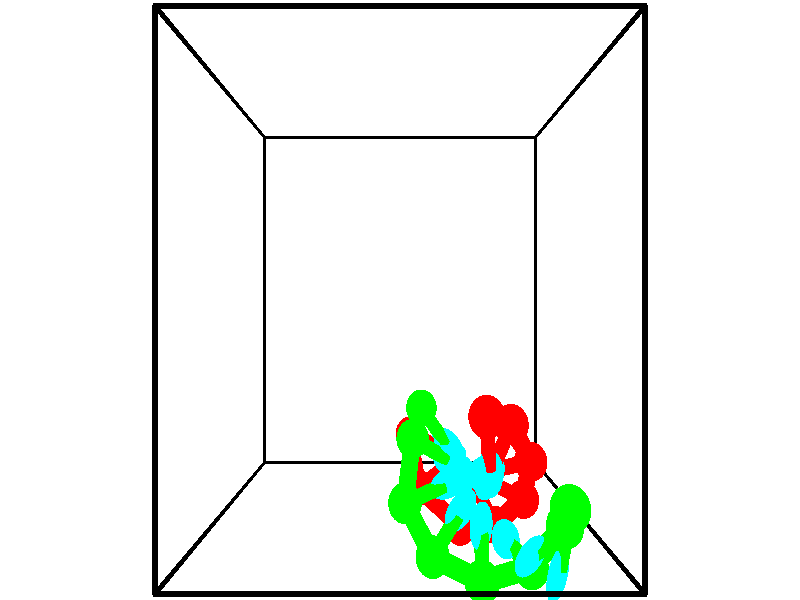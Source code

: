 // switches for output
#declare DRAW_BASES = 1; // possible values are 0, 1; only relevant for DNA ribbons
#declare DRAW_BASES_TYPE = 3; // possible values are 1, 2, 3; only relevant for DNA ribbons
#declare DRAW_FOG = 0; // set to 1 to enable fog

#include "colors.inc"

#include "transforms.inc"
background { rgb <1, 1, 1>}

#default {
   normal{
       ripples 0.25
       frequency 0.20
       turbulence 0.2
       lambda 5
   }
	finish {
		phong 0.1
		phong_size 40.
	}
}

// original window dimensions: 1024x640


// camera settings

camera {
	sky <-0, 1, 0>
	up <-0, 1, 0>
	right 1.6 * <1, 0, 0>
	location <2.5, 2.5, 11.1562>
	look_at <2.5, 2.5, 2.5>
	direction <0, 0, -8.6562>
	angle 67.0682
}


# declare cpy_camera_pos = <2.5, 2.5, 11.1562>;
# if (DRAW_FOG = 1)
fog {
	fog_type 2
	up vnormalize(cpy_camera_pos)
	color rgbt<1,1,1,0.3>
	distance 1e-5
	fog_alt 3e-3
	fog_offset 4
}
# end


// LIGHTS

# declare lum = 6;
global_settings {
	ambient_light rgb lum * <0.05, 0.05, 0.05>
	max_trace_level 15
}# declare cpy_direct_light_amount = 0.25;
light_source
{	1000 * <-1, -1, 1>,
	rgb lum * cpy_direct_light_amount
	parallel
}

light_source
{	1000 * <1, 1, -1>,
	rgb lum * cpy_direct_light_amount
	parallel
}

// strand 0

// nucleotide -1

// particle -1
sphere {
	<2.674287, 0.536847, 0.537415> 0.250000
	pigment { color rgbt <1,0,0,0> }
	no_shadow
}
cylinder {
	<2.993721, 0.393463, 0.344017>,  <3.185382, 0.307433, 0.227978>, 0.100000
	pigment { color rgbt <1,0,0,0> }
	no_shadow
}
cylinder {
	<2.993721, 0.393463, 0.344017>,  <2.674287, 0.536847, 0.537415>, 0.100000
	pigment { color rgbt <1,0,0,0> }
	no_shadow
}

// particle -1
sphere {
	<2.993721, 0.393463, 0.344017> 0.100000
	pigment { color rgbt <1,0,0,0> }
	no_shadow
}
sphere {
	0, 1
	scale<0.080000,0.200000,0.300000>
	matrix <0.417170, -0.249399, 0.873939,
		-0.433855, -0.899615, -0.049628,
		0.798586, -0.358459, -0.483495,
		3.233297, 0.285926, 0.198968>
	pigment { color rgbt <0,1,1,0> }
	no_shadow
}
cylinder {
	<2.825780, -0.193416, 0.746090>,  <2.674287, 0.536847, 0.537415>, 0.130000
	pigment { color rgbt <1,0,0,0> }
	no_shadow
}

// nucleotide -1

// particle -1
sphere {
	<2.825780, -0.193416, 0.746090> 0.250000
	pigment { color rgbt <1,0,0,0> }
	no_shadow
}
cylinder {
	<3.157845, 0.000969, 0.636784>,  <3.357083, 0.117600, 0.571200>, 0.100000
	pigment { color rgbt <1,0,0,0> }
	no_shadow
}
cylinder {
	<3.157845, 0.000969, 0.636784>,  <2.825780, -0.193416, 0.746090>, 0.100000
	pigment { color rgbt <1,0,0,0> }
	no_shadow
}

// particle -1
sphere {
	<3.157845, 0.000969, 0.636784> 0.100000
	pigment { color rgbt <1,0,0,0> }
	no_shadow
}
sphere {
	0, 1
	scale<0.080000,0.200000,0.300000>
	matrix <0.383241, -0.141423, 0.912757,
		0.404920, -0.862461, -0.303645,
		0.830160, 0.485963, -0.273265,
		3.406893, 0.146758, 0.554804>
	pigment { color rgbt <0,1,1,0> }
	no_shadow
}
cylinder {
	<3.515808, -0.707898, 0.929586>,  <2.825780, -0.193416, 0.746090>, 0.130000
	pigment { color rgbt <1,0,0,0> }
	no_shadow
}

// nucleotide -1

// particle -1
sphere {
	<3.515808, -0.707898, 0.929586> 0.250000
	pigment { color rgbt <1,0,0,0> }
	no_shadow
}
cylinder {
	<3.544991, -0.309715, 0.905109>,  <3.562500, -0.070806, 0.890423>, 0.100000
	pigment { color rgbt <1,0,0,0> }
	no_shadow
}
cylinder {
	<3.544991, -0.309715, 0.905109>,  <3.515808, -0.707898, 0.929586>, 0.100000
	pigment { color rgbt <1,0,0,0> }
	no_shadow
}

// particle -1
sphere {
	<3.544991, -0.309715, 0.905109> 0.100000
	pigment { color rgbt <1,0,0,0> }
	no_shadow
}
sphere {
	0, 1
	scale<0.080000,0.200000,0.300000>
	matrix <0.357449, 0.031181, 0.933412,
		0.931079, -0.089970, -0.353550,
		0.072955, 0.995456, -0.061192,
		3.566877, -0.011078, 0.886752>
	pigment { color rgbt <0,1,1,0> }
	no_shadow
}
cylinder {
	<4.052706, -0.556895, 1.308554>,  <3.515808, -0.707898, 0.929586>, 0.130000
	pigment { color rgbt <1,0,0,0> }
	no_shadow
}

// nucleotide -1

// particle -1
sphere {
	<4.052706, -0.556895, 1.308554> 0.250000
	pigment { color rgbt <1,0,0,0> }
	no_shadow
}
cylinder {
	<3.839970, -0.218933, 1.285646>,  <3.712327, -0.016156, 1.271902>, 0.100000
	pigment { color rgbt <1,0,0,0> }
	no_shadow
}
cylinder {
	<3.839970, -0.218933, 1.285646>,  <4.052706, -0.556895, 1.308554>, 0.100000
	pigment { color rgbt <1,0,0,0> }
	no_shadow
}

// particle -1
sphere {
	<3.839970, -0.218933, 1.285646> 0.100000
	pigment { color rgbt <1,0,0,0> }
	no_shadow
}
sphere {
	0, 1
	scale<0.080000,0.200000,0.300000>
	matrix <0.116656, 0.140078, 0.983245,
		0.838770, 0.516250, -0.173062,
		-0.531842, 0.844905, -0.057269,
		3.680417, 0.034538, 1.268466>
	pigment { color rgbt <0,1,1,0> }
	no_shadow
}
cylinder {
	<4.453777, -0.139905, 1.559791>,  <4.052706, -0.556895, 1.308554>, 0.130000
	pigment { color rgbt <1,0,0,0> }
	no_shadow
}

// nucleotide -1

// particle -1
sphere {
	<4.453777, -0.139905, 1.559791> 0.250000
	pigment { color rgbt <1,0,0,0> }
	no_shadow
}
cylinder {
	<4.091915, 0.026039, 1.598759>,  <3.874798, 0.125606, 1.622139>, 0.100000
	pigment { color rgbt <1,0,0,0> }
	no_shadow
}
cylinder {
	<4.091915, 0.026039, 1.598759>,  <4.453777, -0.139905, 1.559791>, 0.100000
	pigment { color rgbt <1,0,0,0> }
	no_shadow
}

// particle -1
sphere {
	<4.091915, 0.026039, 1.598759> 0.100000
	pigment { color rgbt <1,0,0,0> }
	no_shadow
}
sphere {
	0, 1
	scale<0.080000,0.200000,0.300000>
	matrix <0.185553, 0.177681, 0.966437,
		0.383627, 0.892368, -0.237719,
		-0.904655, 0.414861, 0.097418,
		3.820519, 0.150497, 1.627984>
	pigment { color rgbt <0,1,1,0> }
	no_shadow
}
cylinder {
	<4.501455, 0.435816, 1.904839>,  <4.453777, -0.139905, 1.559791>, 0.130000
	pigment { color rgbt <1,0,0,0> }
	no_shadow
}

// nucleotide -1

// particle -1
sphere {
	<4.501455, 0.435816, 1.904839> 0.250000
	pigment { color rgbt <1,0,0,0> }
	no_shadow
}
cylinder {
	<4.109375, 0.376816, 1.957678>,  <3.874127, 0.341416, 1.989381>, 0.100000
	pigment { color rgbt <1,0,0,0> }
	no_shadow
}
cylinder {
	<4.109375, 0.376816, 1.957678>,  <4.501455, 0.435816, 1.904839>, 0.100000
	pigment { color rgbt <1,0,0,0> }
	no_shadow
}

// particle -1
sphere {
	<4.109375, 0.376816, 1.957678> 0.100000
	pigment { color rgbt <1,0,0,0> }
	no_shadow
}
sphere {
	0, 1
	scale<0.080000,0.200000,0.300000>
	matrix <0.106114, 0.171935, 0.979376,
		-0.167170, 0.974003, -0.152879,
		-0.980201, -0.147500, 0.132098,
		3.815315, 0.332566, 1.997307>
	pigment { color rgbt <0,1,1,0> }
	no_shadow
}
cylinder {
	<4.126334, 0.982347, 2.335239>,  <4.501455, 0.435816, 1.904839>, 0.130000
	pigment { color rgbt <1,0,0,0> }
	no_shadow
}

// nucleotide -1

// particle -1
sphere {
	<4.126334, 0.982347, 2.335239> 0.250000
	pigment { color rgbt <1,0,0,0> }
	no_shadow
}
cylinder {
	<3.939034, 0.631218, 2.375576>,  <3.826653, 0.420541, 2.399778>, 0.100000
	pigment { color rgbt <1,0,0,0> }
	no_shadow
}
cylinder {
	<3.939034, 0.631218, 2.375576>,  <4.126334, 0.982347, 2.335239>, 0.100000
	pigment { color rgbt <1,0,0,0> }
	no_shadow
}

// particle -1
sphere {
	<3.939034, 0.631218, 2.375576> 0.100000
	pigment { color rgbt <1,0,0,0> }
	no_shadow
}
sphere {
	0, 1
	scale<0.080000,0.200000,0.300000>
	matrix <0.135260, 0.041570, 0.989938,
		-0.873182, 0.477178, 0.099269,
		-0.468250, -0.877823, 0.100841,
		3.798558, 0.367871, 2.405828>
	pigment { color rgbt <0,1,1,0> }
	no_shadow
}
cylinder {
	<3.682086, 1.172713, 2.935301>,  <4.126334, 0.982347, 2.335239>, 0.130000
	pigment { color rgbt <1,0,0,0> }
	no_shadow
}

// nucleotide -1

// particle -1
sphere {
	<3.682086, 1.172713, 2.935301> 0.250000
	pigment { color rgbt <1,0,0,0> }
	no_shadow
}
cylinder {
	<3.715984, 0.782227, 2.855482>,  <3.736323, 0.547934, 2.807591>, 0.100000
	pigment { color rgbt <1,0,0,0> }
	no_shadow
}
cylinder {
	<3.715984, 0.782227, 2.855482>,  <3.682086, 1.172713, 2.935301>, 0.100000
	pigment { color rgbt <1,0,0,0> }
	no_shadow
}

// particle -1
sphere {
	<3.715984, 0.782227, 2.855482> 0.100000
	pigment { color rgbt <1,0,0,0> }
	no_shadow
}
sphere {
	0, 1
	scale<0.080000,0.200000,0.300000>
	matrix <0.218319, -0.177208, 0.959653,
		-0.972191, -0.124891, 0.198109,
		0.084745, -0.976217, -0.199546,
		3.741408, 0.489361, 2.795618>
	pigment { color rgbt <0,1,1,0> }
	no_shadow
}
// strand 1

// nucleotide -1

// particle -1
sphere {
	<4.621159, 0.331390, 3.639971> 0.250000
	pigment { color rgbt <0,1,0,0> }
	no_shadow
}
cylinder {
	<4.533630, -0.058899, 3.636343>,  <4.481113, -0.293072, 3.634166>, 0.100000
	pigment { color rgbt <0,1,0,0> }
	no_shadow
}
cylinder {
	<4.533630, -0.058899, 3.636343>,  <4.621159, 0.331390, 3.639971>, 0.100000
	pigment { color rgbt <0,1,0,0> }
	no_shadow
}

// particle -1
sphere {
	<4.533630, -0.058899, 3.636343> 0.100000
	pigment { color rgbt <0,1,0,0> }
	no_shadow
}
sphere {
	0, 1
	scale<0.080000,0.200000,0.300000>
	matrix <-0.664394, 0.155795, -0.730964,
		0.714632, -0.153924, -0.682356,
		-0.218821, -0.975723, -0.009070,
		4.467984, -0.351616, 3.633622>
	pigment { color rgbt <0,1,1,0> }
	no_shadow
}
cylinder {
	<4.741897, -0.060841, 2.954710>,  <4.621159, 0.331390, 3.639971>, 0.130000
	pigment { color rgbt <0,1,0,0> }
	no_shadow
}

// nucleotide -1

// particle -1
sphere {
	<4.741897, -0.060841, 2.954710> 0.250000
	pigment { color rgbt <0,1,0,0> }
	no_shadow
}
cylinder {
	<4.429932, -0.177467, 3.176241>,  <4.242753, -0.247443, 3.309160>, 0.100000
	pigment { color rgbt <0,1,0,0> }
	no_shadow
}
cylinder {
	<4.429932, -0.177467, 3.176241>,  <4.741897, -0.060841, 2.954710>, 0.100000
	pigment { color rgbt <0,1,0,0> }
	no_shadow
}

// particle -1
sphere {
	<4.429932, -0.177467, 3.176241> 0.100000
	pigment { color rgbt <0,1,0,0> }
	no_shadow
}
sphere {
	0, 1
	scale<0.080000,0.200000,0.300000>
	matrix <-0.604988, 0.124426, -0.786453,
		0.160401, -0.948421, -0.273441,
		-0.779911, -0.291576, 0.553825,
		4.195958, -0.264937, 3.342389>
	pigment { color rgbt <0,1,1,0> }
	no_shadow
}
cylinder {
	<4.336995, -0.631645, 2.676159>,  <4.741897, -0.060841, 2.954710>, 0.130000
	pigment { color rgbt <0,1,0,0> }
	no_shadow
}

// nucleotide -1

// particle -1
sphere {
	<4.336995, -0.631645, 2.676159> 0.250000
	pigment { color rgbt <0,1,0,0> }
	no_shadow
}
cylinder {
	<4.102234, -0.376968, 2.876226>,  <3.961378, -0.224162, 2.996267>, 0.100000
	pigment { color rgbt <0,1,0,0> }
	no_shadow
}
cylinder {
	<4.102234, -0.376968, 2.876226>,  <4.336995, -0.631645, 2.676159>, 0.100000
	pigment { color rgbt <0,1,0,0> }
	no_shadow
}

// particle -1
sphere {
	<4.102234, -0.376968, 2.876226> 0.100000
	pigment { color rgbt <0,1,0,0> }
	no_shadow
}
sphere {
	0, 1
	scale<0.080000,0.200000,0.300000>
	matrix <-0.581592, 0.098261, -0.807524,
		-0.563292, -0.764832, 0.312626,
		-0.586901, 0.636692, 0.500170,
		3.926163, -0.185961, 3.026277>
	pigment { color rgbt <0,1,1,0> }
	no_shadow
}
cylinder {
	<3.665262, -0.832398, 2.589458>,  <4.336995, -0.631645, 2.676159>, 0.130000
	pigment { color rgbt <0,1,0,0> }
	no_shadow
}

// nucleotide -1

// particle -1
sphere {
	<3.665262, -0.832398, 2.589458> 0.250000
	pigment { color rgbt <0,1,0,0> }
	no_shadow
}
cylinder {
	<3.649406, -0.437943, 2.653904>,  <3.639893, -0.201269, 2.692572>, 0.100000
	pigment { color rgbt <0,1,0,0> }
	no_shadow
}
cylinder {
	<3.649406, -0.437943, 2.653904>,  <3.665262, -0.832398, 2.589458>, 0.100000
	pigment { color rgbt <0,1,0,0> }
	no_shadow
}

// particle -1
sphere {
	<3.649406, -0.437943, 2.653904> 0.100000
	pigment { color rgbt <0,1,0,0> }
	no_shadow
}
sphere {
	0, 1
	scale<0.080000,0.200000,0.300000>
	matrix <-0.548321, 0.113329, -0.828554,
		-0.835328, -0.121185, 0.536228,
		-0.039639, 0.986140, 0.161115,
		3.637515, -0.142101, 2.702239>
	pigment { color rgbt <0,1,1,0> }
	no_shadow
}
cylinder {
	<2.976078, -0.617242, 2.369472>,  <3.665262, -0.832398, 2.589458>, 0.130000
	pigment { color rgbt <0,1,0,0> }
	no_shadow
}

// nucleotide -1

// particle -1
sphere {
	<2.976078, -0.617242, 2.369472> 0.250000
	pigment { color rgbt <0,1,0,0> }
	no_shadow
}
cylinder {
	<3.207512, -0.291222, 2.381676>,  <3.346372, -0.095609, 2.388998>, 0.100000
	pigment { color rgbt <0,1,0,0> }
	no_shadow
}
cylinder {
	<3.207512, -0.291222, 2.381676>,  <2.976078, -0.617242, 2.369472>, 0.100000
	pigment { color rgbt <0,1,0,0> }
	no_shadow
}

// particle -1
sphere {
	<3.207512, -0.291222, 2.381676> 0.100000
	pigment { color rgbt <0,1,0,0> }
	no_shadow
}
sphere {
	0, 1
	scale<0.080000,0.200000,0.300000>
	matrix <-0.264477, 0.222869, -0.938286,
		-0.771551, 0.534810, 0.344511,
		0.578586, 0.815051, 0.030510,
		3.381088, -0.046706, 2.390829>
	pigment { color rgbt <0,1,1,0> }
	no_shadow
}
cylinder {
	<2.574506, -0.017977, 2.175964>,  <2.976078, -0.617242, 2.369472>, 0.130000
	pigment { color rgbt <0,1,0,0> }
	no_shadow
}

// nucleotide -1

// particle -1
sphere {
	<2.574506, -0.017977, 2.175964> 0.250000
	pigment { color rgbt <0,1,0,0> }
	no_shadow
}
cylinder {
	<2.949921, 0.108063, 2.119593>,  <3.175169, 0.183687, 2.085770>, 0.100000
	pigment { color rgbt <0,1,0,0> }
	no_shadow
}
cylinder {
	<2.949921, 0.108063, 2.119593>,  <2.574506, -0.017977, 2.175964>, 0.100000
	pigment { color rgbt <0,1,0,0> }
	no_shadow
}

// particle -1
sphere {
	<2.949921, 0.108063, 2.119593> 0.100000
	pigment { color rgbt <0,1,0,0> }
	no_shadow
}
sphere {
	0, 1
	scale<0.080000,0.200000,0.300000>
	matrix <-0.208607, 0.192491, -0.958869,
		-0.275013, 0.929332, 0.246392,
		0.938537, 0.315101, -0.140928,
		3.231482, 0.202593, 2.077314>
	pigment { color rgbt <0,1,1,0> }
	no_shadow
}
cylinder {
	<2.694948, 0.717960, 1.851681>,  <2.574506, -0.017977, 2.175964>, 0.130000
	pigment { color rgbt <0,1,0,0> }
	no_shadow
}

// nucleotide -1

// particle -1
sphere {
	<2.694948, 0.717960, 1.851681> 0.250000
	pigment { color rgbt <0,1,0,0> }
	no_shadow
}
cylinder {
	<3.032936, 0.531090, 1.747549>,  <3.235729, 0.418968, 1.685070>, 0.100000
	pigment { color rgbt <0,1,0,0> }
	no_shadow
}
cylinder {
	<3.032936, 0.531090, 1.747549>,  <2.694948, 0.717960, 1.851681>, 0.100000
	pigment { color rgbt <0,1,0,0> }
	no_shadow
}

// particle -1
sphere {
	<3.032936, 0.531090, 1.747549> 0.100000
	pigment { color rgbt <0,1,0,0> }
	no_shadow
}
sphere {
	0, 1
	scale<0.080000,0.200000,0.300000>
	matrix <-0.215358, 0.148337, -0.965203,
		0.489536, 0.871632, 0.024731,
		0.844971, -0.467176, -0.260329,
		3.286427, 0.390937, 1.669450>
	pigment { color rgbt <0,1,1,0> }
	no_shadow
}
cylinder {
	<2.851694, 1.023592, 1.248763>,  <2.694948, 0.717960, 1.851681>, 0.130000
	pigment { color rgbt <0,1,0,0> }
	no_shadow
}

// nucleotide -1

// particle -1
sphere {
	<2.851694, 1.023592, 1.248763> 0.250000
	pigment { color rgbt <0,1,0,0> }
	no_shadow
}
cylinder {
	<3.107910, 0.716934, 1.266481>,  <3.261640, 0.532939, 1.277113>, 0.100000
	pigment { color rgbt <0,1,0,0> }
	no_shadow
}
cylinder {
	<3.107910, 0.716934, 1.266481>,  <2.851694, 1.023592, 1.248763>, 0.100000
	pigment { color rgbt <0,1,0,0> }
	no_shadow
}

// particle -1
sphere {
	<3.107910, 0.716934, 1.266481> 0.100000
	pigment { color rgbt <0,1,0,0> }
	no_shadow
}
sphere {
	0, 1
	scale<0.080000,0.200000,0.300000>
	matrix <0.012720, -0.047083, -0.998810,
		0.767819, 0.640342, -0.020407,
		0.640541, -0.766646, 0.044297,
		3.300072, 0.486940, 1.279770>
	pigment { color rgbt <0,1,1,0> }
	no_shadow
}
// box output
cylinder {
	<0.000000, 0.000000, 0.000000>,  <5.000000, 0.000000, 0.000000>, 0.025000
	pigment { color rgbt <0,0,0,0> }
	no_shadow
}
cylinder {
	<0.000000, 0.000000, 0.000000>,  <0.000000, 5.000000, 0.000000>, 0.025000
	pigment { color rgbt <0,0,0,0> }
	no_shadow
}
cylinder {
	<0.000000, 0.000000, 0.000000>,  <0.000000, 0.000000, 5.000000>, 0.025000
	pigment { color rgbt <0,0,0,0> }
	no_shadow
}
cylinder {
	<5.000000, 5.000000, 5.000000>,  <0.000000, 5.000000, 5.000000>, 0.025000
	pigment { color rgbt <0,0,0,0> }
	no_shadow
}
cylinder {
	<5.000000, 5.000000, 5.000000>,  <5.000000, 0.000000, 5.000000>, 0.025000
	pigment { color rgbt <0,0,0,0> }
	no_shadow
}
cylinder {
	<5.000000, 5.000000, 5.000000>,  <5.000000, 5.000000, 0.000000>, 0.025000
	pigment { color rgbt <0,0,0,0> }
	no_shadow
}
cylinder {
	<0.000000, 0.000000, 5.000000>,  <0.000000, 5.000000, 5.000000>, 0.025000
	pigment { color rgbt <0,0,0,0> }
	no_shadow
}
cylinder {
	<0.000000, 0.000000, 5.000000>,  <5.000000, 0.000000, 5.000000>, 0.025000
	pigment { color rgbt <0,0,0,0> }
	no_shadow
}
cylinder {
	<5.000000, 5.000000, 0.000000>,  <0.000000, 5.000000, 0.000000>, 0.025000
	pigment { color rgbt <0,0,0,0> }
	no_shadow
}
cylinder {
	<5.000000, 5.000000, 0.000000>,  <5.000000, 0.000000, 0.000000>, 0.025000
	pigment { color rgbt <0,0,0,0> }
	no_shadow
}
cylinder {
	<5.000000, 0.000000, 5.000000>,  <5.000000, 0.000000, 0.000000>, 0.025000
	pigment { color rgbt <0,0,0,0> }
	no_shadow
}
cylinder {
	<0.000000, 5.000000, 0.000000>,  <0.000000, 5.000000, 5.000000>, 0.025000
	pigment { color rgbt <0,0,0,0> }
	no_shadow
}
// end of box output
